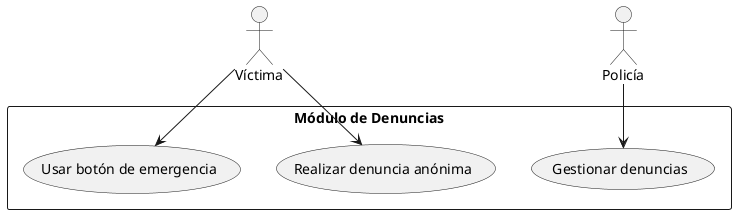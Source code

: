 @startuml
actor "Víctima" as V
actor "Policía" as P

rectangle "Módulo de Denuncias" {
    V --> (Realizar denuncia anónima)
    V --> (Usar botón de emergencia)
    P --> (Gestionar denuncias)
}
@enduml

